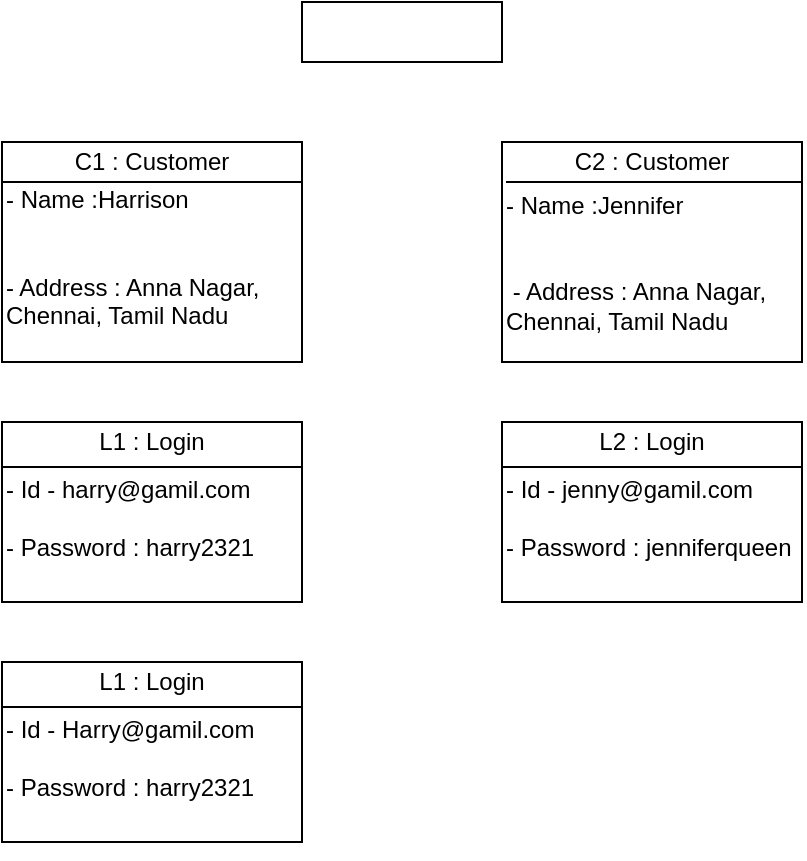 <mxfile version="13.10.0" type="github">
  <diagram id="mL5rF6ahkpmDCyWBRrw3" name="Page-1">
    <mxGraphModel dx="1022" dy="695" grid="1" gridSize="10" guides="1" tooltips="1" connect="1" arrows="1" fold="1" page="1" pageScale="1" pageWidth="850" pageHeight="1100" math="0" shadow="0">
      <root>
        <mxCell id="0" />
        <mxCell id="1" parent="0" />
        <mxCell id="hyXzqiFq0XC-d8y5IQXb-1" value="" style="rounded=0;whiteSpace=wrap;html=1;" vertex="1" parent="1">
          <mxGeometry x="270" y="10" width="100" height="30" as="geometry" />
        </mxCell>
        <mxCell id="hyXzqiFq0XC-d8y5IQXb-2" value="" style="rounded=0;whiteSpace=wrap;html=1;" vertex="1" parent="1">
          <mxGeometry x="120" y="80" width="150" height="110" as="geometry" />
        </mxCell>
        <mxCell id="hyXzqiFq0XC-d8y5IQXb-5" value="C1 : Customer" style="text;html=1;strokeColor=none;fillColor=none;align=center;verticalAlign=middle;whiteSpace=wrap;rounded=0;" vertex="1" parent="1">
          <mxGeometry x="130" y="80" width="130" height="20" as="geometry" />
        </mxCell>
        <mxCell id="hyXzqiFq0XC-d8y5IQXb-6" value="" style="endArrow=none;html=1;exitX=0;exitY=0;exitDx=0;exitDy=0;entryX=1;entryY=0.182;entryDx=0;entryDy=0;entryPerimeter=0;" edge="1" parent="1" source="hyXzqiFq0XC-d8y5IQXb-7" target="hyXzqiFq0XC-d8y5IQXb-2">
          <mxGeometry width="50" height="50" relative="1" as="geometry">
            <mxPoint x="160" y="150" as="sourcePoint" />
            <mxPoint x="210" y="100" as="targetPoint" />
            <Array as="points">
              <mxPoint x="240" y="100" />
            </Array>
          </mxGeometry>
        </mxCell>
        <mxCell id="hyXzqiFq0XC-d8y5IQXb-7" value="&lt;div align=&quot;left&quot;&gt;&lt;br&gt;&lt;/div&gt;&lt;div align=&quot;left&quot;&gt;- Name :Harrison&lt;/div&gt;&lt;div align=&quot;left&quot;&gt;&lt;br&gt;&lt;/div&gt;&lt;div align=&quot;left&quot;&gt;&lt;br&gt;&lt;/div&gt;&lt;div align=&quot;left&quot;&gt;- Address : Anna Nagar,&lt;/div&gt;&lt;div align=&quot;left&quot;&gt;Chennai, Tamil Nadu&lt;br&gt;&lt;/div&gt;&lt;div align=&quot;left&quot;&gt;&lt;br&gt;&lt;/div&gt;&lt;div align=&quot;left&quot;&gt;&lt;br&gt;&lt;/div&gt;" style="text;html=1;strokeColor=none;fillColor=none;align=left;verticalAlign=middle;whiteSpace=wrap;rounded=0;" vertex="1" parent="1">
          <mxGeometry x="120" y="100" width="150" height="90" as="geometry" />
        </mxCell>
        <mxCell id="hyXzqiFq0XC-d8y5IQXb-8" style="edgeStyle=orthogonalEdgeStyle;rounded=0;orthogonalLoop=1;jettySize=auto;html=1;exitX=0.5;exitY=1;exitDx=0;exitDy=0;" edge="1" parent="1" source="hyXzqiFq0XC-d8y5IQXb-2" target="hyXzqiFq0XC-d8y5IQXb-2">
          <mxGeometry relative="1" as="geometry" />
        </mxCell>
        <mxCell id="hyXzqiFq0XC-d8y5IQXb-9" value="" style="rounded=0;whiteSpace=wrap;html=1;" vertex="1" parent="1">
          <mxGeometry x="370" y="80" width="150" height="110" as="geometry" />
        </mxCell>
        <mxCell id="hyXzqiFq0XC-d8y5IQXb-10" value="C2 : Customer" style="text;html=1;strokeColor=none;fillColor=none;align=center;verticalAlign=middle;whiteSpace=wrap;rounded=0;" vertex="1" parent="1">
          <mxGeometry x="380" y="80" width="130" height="20" as="geometry" />
        </mxCell>
        <mxCell id="hyXzqiFq0XC-d8y5IQXb-11" value="" style="endArrow=none;html=1;entryX=1;entryY=0.182;entryDx=0;entryDy=0;entryPerimeter=0;" edge="1" parent="1" target="hyXzqiFq0XC-d8y5IQXb-9">
          <mxGeometry width="50" height="50" relative="1" as="geometry">
            <mxPoint x="372" y="100" as="sourcePoint" />
            <mxPoint x="460" y="100" as="targetPoint" />
            <Array as="points">
              <mxPoint x="490" y="100" />
            </Array>
          </mxGeometry>
        </mxCell>
        <mxCell id="hyXzqiFq0XC-d8y5IQXb-12" value="&lt;div align=&quot;left&quot;&gt;- Name :Jennifer&lt;/div&gt;&lt;div align=&quot;left&quot;&gt;&lt;br&gt;&lt;/div&gt;&lt;div align=&quot;left&quot;&gt;&lt;br&gt;&lt;/div&gt;&lt;div align=&quot;left&quot;&gt;&amp;nbsp;- Address : Anna Nagar,&lt;/div&gt;&lt;div align=&quot;left&quot;&gt;Chennai, Tamil Nadu&lt;br&gt;&lt;/div&gt;&lt;div align=&quot;left&quot;&gt;&lt;br&gt;&lt;/div&gt;&lt;div align=&quot;left&quot;&gt;&lt;br&gt;&lt;/div&gt;" style="text;html=1;strokeColor=none;fillColor=none;align=left;verticalAlign=middle;whiteSpace=wrap;rounded=0;" vertex="1" parent="1">
          <mxGeometry x="370" y="110" width="150" height="90" as="geometry" />
        </mxCell>
        <mxCell id="hyXzqiFq0XC-d8y5IQXb-13" style="edgeStyle=orthogonalEdgeStyle;rounded=0;orthogonalLoop=1;jettySize=auto;html=1;exitX=0.5;exitY=1;exitDx=0;exitDy=0;" edge="1" parent="1" source="hyXzqiFq0XC-d8y5IQXb-9" target="hyXzqiFq0XC-d8y5IQXb-9">
          <mxGeometry relative="1" as="geometry" />
        </mxCell>
        <mxCell id="hyXzqiFq0XC-d8y5IQXb-14" value="" style="rounded=0;whiteSpace=wrap;html=1;" vertex="1" parent="1">
          <mxGeometry x="120" y="220" width="150" height="90" as="geometry" />
        </mxCell>
        <mxCell id="hyXzqiFq0XC-d8y5IQXb-15" value="L1 : Login" style="text;html=1;strokeColor=none;fillColor=none;align=center;verticalAlign=middle;whiteSpace=wrap;rounded=0;" vertex="1" parent="1">
          <mxGeometry x="130" y="220" width="130" height="20" as="geometry" />
        </mxCell>
        <mxCell id="hyXzqiFq0XC-d8y5IQXb-17" value="&lt;div align=&quot;left&quot;&gt;&lt;br&gt;&lt;/div&gt;&lt;div align=&quot;left&quot;&gt;- Id - harry@gamil.com&lt;br&gt;&lt;/div&gt;&lt;div align=&quot;left&quot;&gt;&lt;br&gt;&lt;/div&gt;&lt;div align=&quot;left&quot;&gt;- Password : harry2321&lt;br&gt;&lt;/div&gt;&lt;div align=&quot;left&quot;&gt;&lt;br&gt;&lt;/div&gt;&lt;div align=&quot;left&quot;&gt;&lt;br&gt;&lt;/div&gt;" style="text;html=1;strokeColor=none;fillColor=none;align=left;verticalAlign=middle;whiteSpace=wrap;rounded=0;" vertex="1" parent="1">
          <mxGeometry x="120" y="245" width="150" height="60" as="geometry" />
        </mxCell>
        <mxCell id="hyXzqiFq0XC-d8y5IQXb-18" style="edgeStyle=orthogonalEdgeStyle;rounded=0;orthogonalLoop=1;jettySize=auto;html=1;exitX=0.5;exitY=1;exitDx=0;exitDy=0;" edge="1" parent="1" source="hyXzqiFq0XC-d8y5IQXb-14" target="hyXzqiFq0XC-d8y5IQXb-14">
          <mxGeometry relative="1" as="geometry" />
        </mxCell>
        <mxCell id="hyXzqiFq0XC-d8y5IQXb-24" value="" style="endArrow=none;html=1;exitX=0;exitY=0.25;exitDx=0;exitDy=0;entryX=1;entryY=0.25;entryDx=0;entryDy=0;" edge="1" parent="1" source="hyXzqiFq0XC-d8y5IQXb-14" target="hyXzqiFq0XC-d8y5IQXb-14">
          <mxGeometry width="50" height="50" relative="1" as="geometry">
            <mxPoint x="30" y="280" as="sourcePoint" />
            <mxPoint x="80" y="230" as="targetPoint" />
          </mxGeometry>
        </mxCell>
        <mxCell id="hyXzqiFq0XC-d8y5IQXb-25" value="" style="rounded=0;whiteSpace=wrap;html=1;" vertex="1" parent="1">
          <mxGeometry x="370" y="220" width="150" height="90" as="geometry" />
        </mxCell>
        <mxCell id="hyXzqiFq0XC-d8y5IQXb-26" value="L2 : Login" style="text;html=1;strokeColor=none;fillColor=none;align=center;verticalAlign=middle;whiteSpace=wrap;rounded=0;" vertex="1" parent="1">
          <mxGeometry x="380" y="220" width="130" height="20" as="geometry" />
        </mxCell>
        <mxCell id="hyXzqiFq0XC-d8y5IQXb-27" value="&lt;div align=&quot;left&quot;&gt;&lt;br&gt;&lt;/div&gt;&lt;div align=&quot;left&quot;&gt;- Id - jenny@gamil.com&lt;br&gt;&lt;/div&gt;&lt;div align=&quot;left&quot;&gt;&lt;br&gt;&lt;/div&gt;&lt;div align=&quot;left&quot;&gt;- Password : jenniferqueen&lt;br&gt;&lt;/div&gt;&lt;div align=&quot;left&quot;&gt;&lt;br&gt;&lt;/div&gt;&lt;div align=&quot;left&quot;&gt;&lt;br&gt;&lt;/div&gt;" style="text;html=1;strokeColor=none;fillColor=none;align=left;verticalAlign=middle;whiteSpace=wrap;rounded=0;" vertex="1" parent="1">
          <mxGeometry x="370" y="245" width="150" height="60" as="geometry" />
        </mxCell>
        <mxCell id="hyXzqiFq0XC-d8y5IQXb-28" style="edgeStyle=orthogonalEdgeStyle;rounded=0;orthogonalLoop=1;jettySize=auto;html=1;exitX=0.5;exitY=1;exitDx=0;exitDy=0;" edge="1" parent="1" source="hyXzqiFq0XC-d8y5IQXb-25" target="hyXzqiFq0XC-d8y5IQXb-25">
          <mxGeometry relative="1" as="geometry" />
        </mxCell>
        <mxCell id="hyXzqiFq0XC-d8y5IQXb-29" value="" style="endArrow=none;html=1;exitX=0;exitY=0.25;exitDx=0;exitDy=0;entryX=1;entryY=0.25;entryDx=0;entryDy=0;" edge="1" parent="1" source="hyXzqiFq0XC-d8y5IQXb-25" target="hyXzqiFq0XC-d8y5IQXb-25">
          <mxGeometry width="50" height="50" relative="1" as="geometry">
            <mxPoint x="280" y="280" as="sourcePoint" />
            <mxPoint x="330" y="230" as="targetPoint" />
          </mxGeometry>
        </mxCell>
        <mxCell id="hyXzqiFq0XC-d8y5IQXb-30" value="" style="rounded=0;whiteSpace=wrap;html=1;" vertex="1" parent="1">
          <mxGeometry x="120" y="340" width="150" height="90" as="geometry" />
        </mxCell>
        <mxCell id="hyXzqiFq0XC-d8y5IQXb-31" value="L1 : Login" style="text;html=1;strokeColor=none;fillColor=none;align=center;verticalAlign=middle;whiteSpace=wrap;rounded=0;" vertex="1" parent="1">
          <mxGeometry x="130" y="340" width="130" height="20" as="geometry" />
        </mxCell>
        <mxCell id="hyXzqiFq0XC-d8y5IQXb-32" value="&lt;div align=&quot;left&quot;&gt;&lt;br&gt;&lt;/div&gt;&lt;div align=&quot;left&quot;&gt;- Id - Harry@gamil.com&lt;br&gt;&lt;/div&gt;&lt;div align=&quot;left&quot;&gt;&lt;br&gt;&lt;/div&gt;&lt;div align=&quot;left&quot;&gt;- Password : harry2321&lt;br&gt;&lt;/div&gt;&lt;div align=&quot;left&quot;&gt;&lt;br&gt;&lt;/div&gt;&lt;div align=&quot;left&quot;&gt;&lt;br&gt;&lt;/div&gt;" style="text;html=1;strokeColor=none;fillColor=none;align=left;verticalAlign=middle;whiteSpace=wrap;rounded=0;" vertex="1" parent="1">
          <mxGeometry x="120" y="365" width="150" height="60" as="geometry" />
        </mxCell>
        <mxCell id="hyXzqiFq0XC-d8y5IQXb-33" style="edgeStyle=orthogonalEdgeStyle;rounded=0;orthogonalLoop=1;jettySize=auto;html=1;exitX=0.5;exitY=1;exitDx=0;exitDy=0;" edge="1" parent="1" source="hyXzqiFq0XC-d8y5IQXb-30" target="hyXzqiFq0XC-d8y5IQXb-30">
          <mxGeometry relative="1" as="geometry" />
        </mxCell>
        <mxCell id="hyXzqiFq0XC-d8y5IQXb-34" value="" style="endArrow=none;html=1;exitX=0;exitY=0.25;exitDx=0;exitDy=0;entryX=1;entryY=0.25;entryDx=0;entryDy=0;" edge="1" parent="1" source="hyXzqiFq0XC-d8y5IQXb-30" target="hyXzqiFq0XC-d8y5IQXb-30">
          <mxGeometry width="50" height="50" relative="1" as="geometry">
            <mxPoint x="30" y="400" as="sourcePoint" />
            <mxPoint x="80" y="350" as="targetPoint" />
          </mxGeometry>
        </mxCell>
      </root>
    </mxGraphModel>
  </diagram>
</mxfile>
